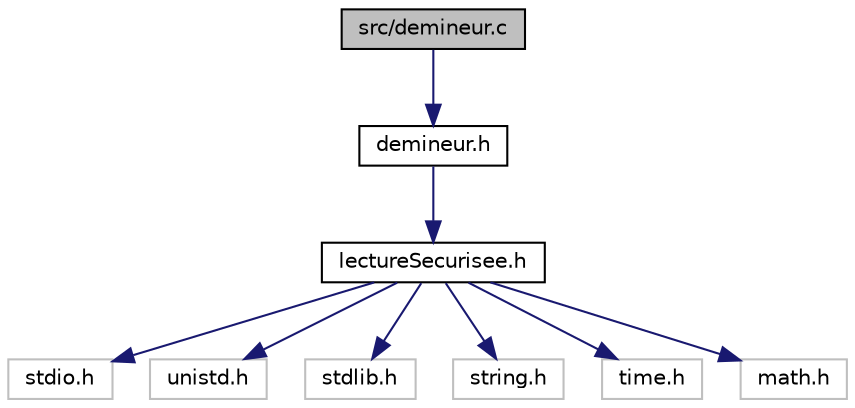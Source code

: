 digraph "src/demineur.c"
{
 // LATEX_PDF_SIZE
  edge [fontname="Helvetica",fontsize="10",labelfontname="Helvetica",labelfontsize="10"];
  node [fontname="Helvetica",fontsize="10",shape=record];
  Node1 [label="src/demineur.c",height=0.2,width=0.4,color="black", fillcolor="grey75", style="filled", fontcolor="black",tooltip="fichier d'entête (fonctions) fonctions pour les chaines de caractères"];
  Node1 -> Node2 [color="midnightblue",fontsize="10",style="solid",fontname="Helvetica"];
  Node2 [label="demineur.h",height=0.2,width=0.4,color="black", fillcolor="white", style="filled",URL="$demineur_8h.html",tooltip="Fichier d'entête des fonctions de chaine de caractères."];
  Node2 -> Node3 [color="midnightblue",fontsize="10",style="solid",fontname="Helvetica"];
  Node3 [label="lectureSecurisee.h",height=0.2,width=0.4,color="black", fillcolor="white", style="filled",URL="$lectureSecurisee_8h.html",tooltip="Fichier d'entête des fonctions de lecture sécurisée."];
  Node3 -> Node4 [color="midnightblue",fontsize="10",style="solid",fontname="Helvetica"];
  Node4 [label="stdio.h",height=0.2,width=0.4,color="grey75", fillcolor="white", style="filled",tooltip=" "];
  Node3 -> Node5 [color="midnightblue",fontsize="10",style="solid",fontname="Helvetica"];
  Node5 [label="unistd.h",height=0.2,width=0.4,color="grey75", fillcolor="white", style="filled",tooltip=" "];
  Node3 -> Node6 [color="midnightblue",fontsize="10",style="solid",fontname="Helvetica"];
  Node6 [label="stdlib.h",height=0.2,width=0.4,color="grey75", fillcolor="white", style="filled",tooltip=" "];
  Node3 -> Node7 [color="midnightblue",fontsize="10",style="solid",fontname="Helvetica"];
  Node7 [label="string.h",height=0.2,width=0.4,color="grey75", fillcolor="white", style="filled",tooltip=" "];
  Node3 -> Node8 [color="midnightblue",fontsize="10",style="solid",fontname="Helvetica"];
  Node8 [label="time.h",height=0.2,width=0.4,color="grey75", fillcolor="white", style="filled",tooltip=" "];
  Node3 -> Node9 [color="midnightblue",fontsize="10",style="solid",fontname="Helvetica"];
  Node9 [label="math.h",height=0.2,width=0.4,color="grey75", fillcolor="white", style="filled",tooltip=" "];
}
